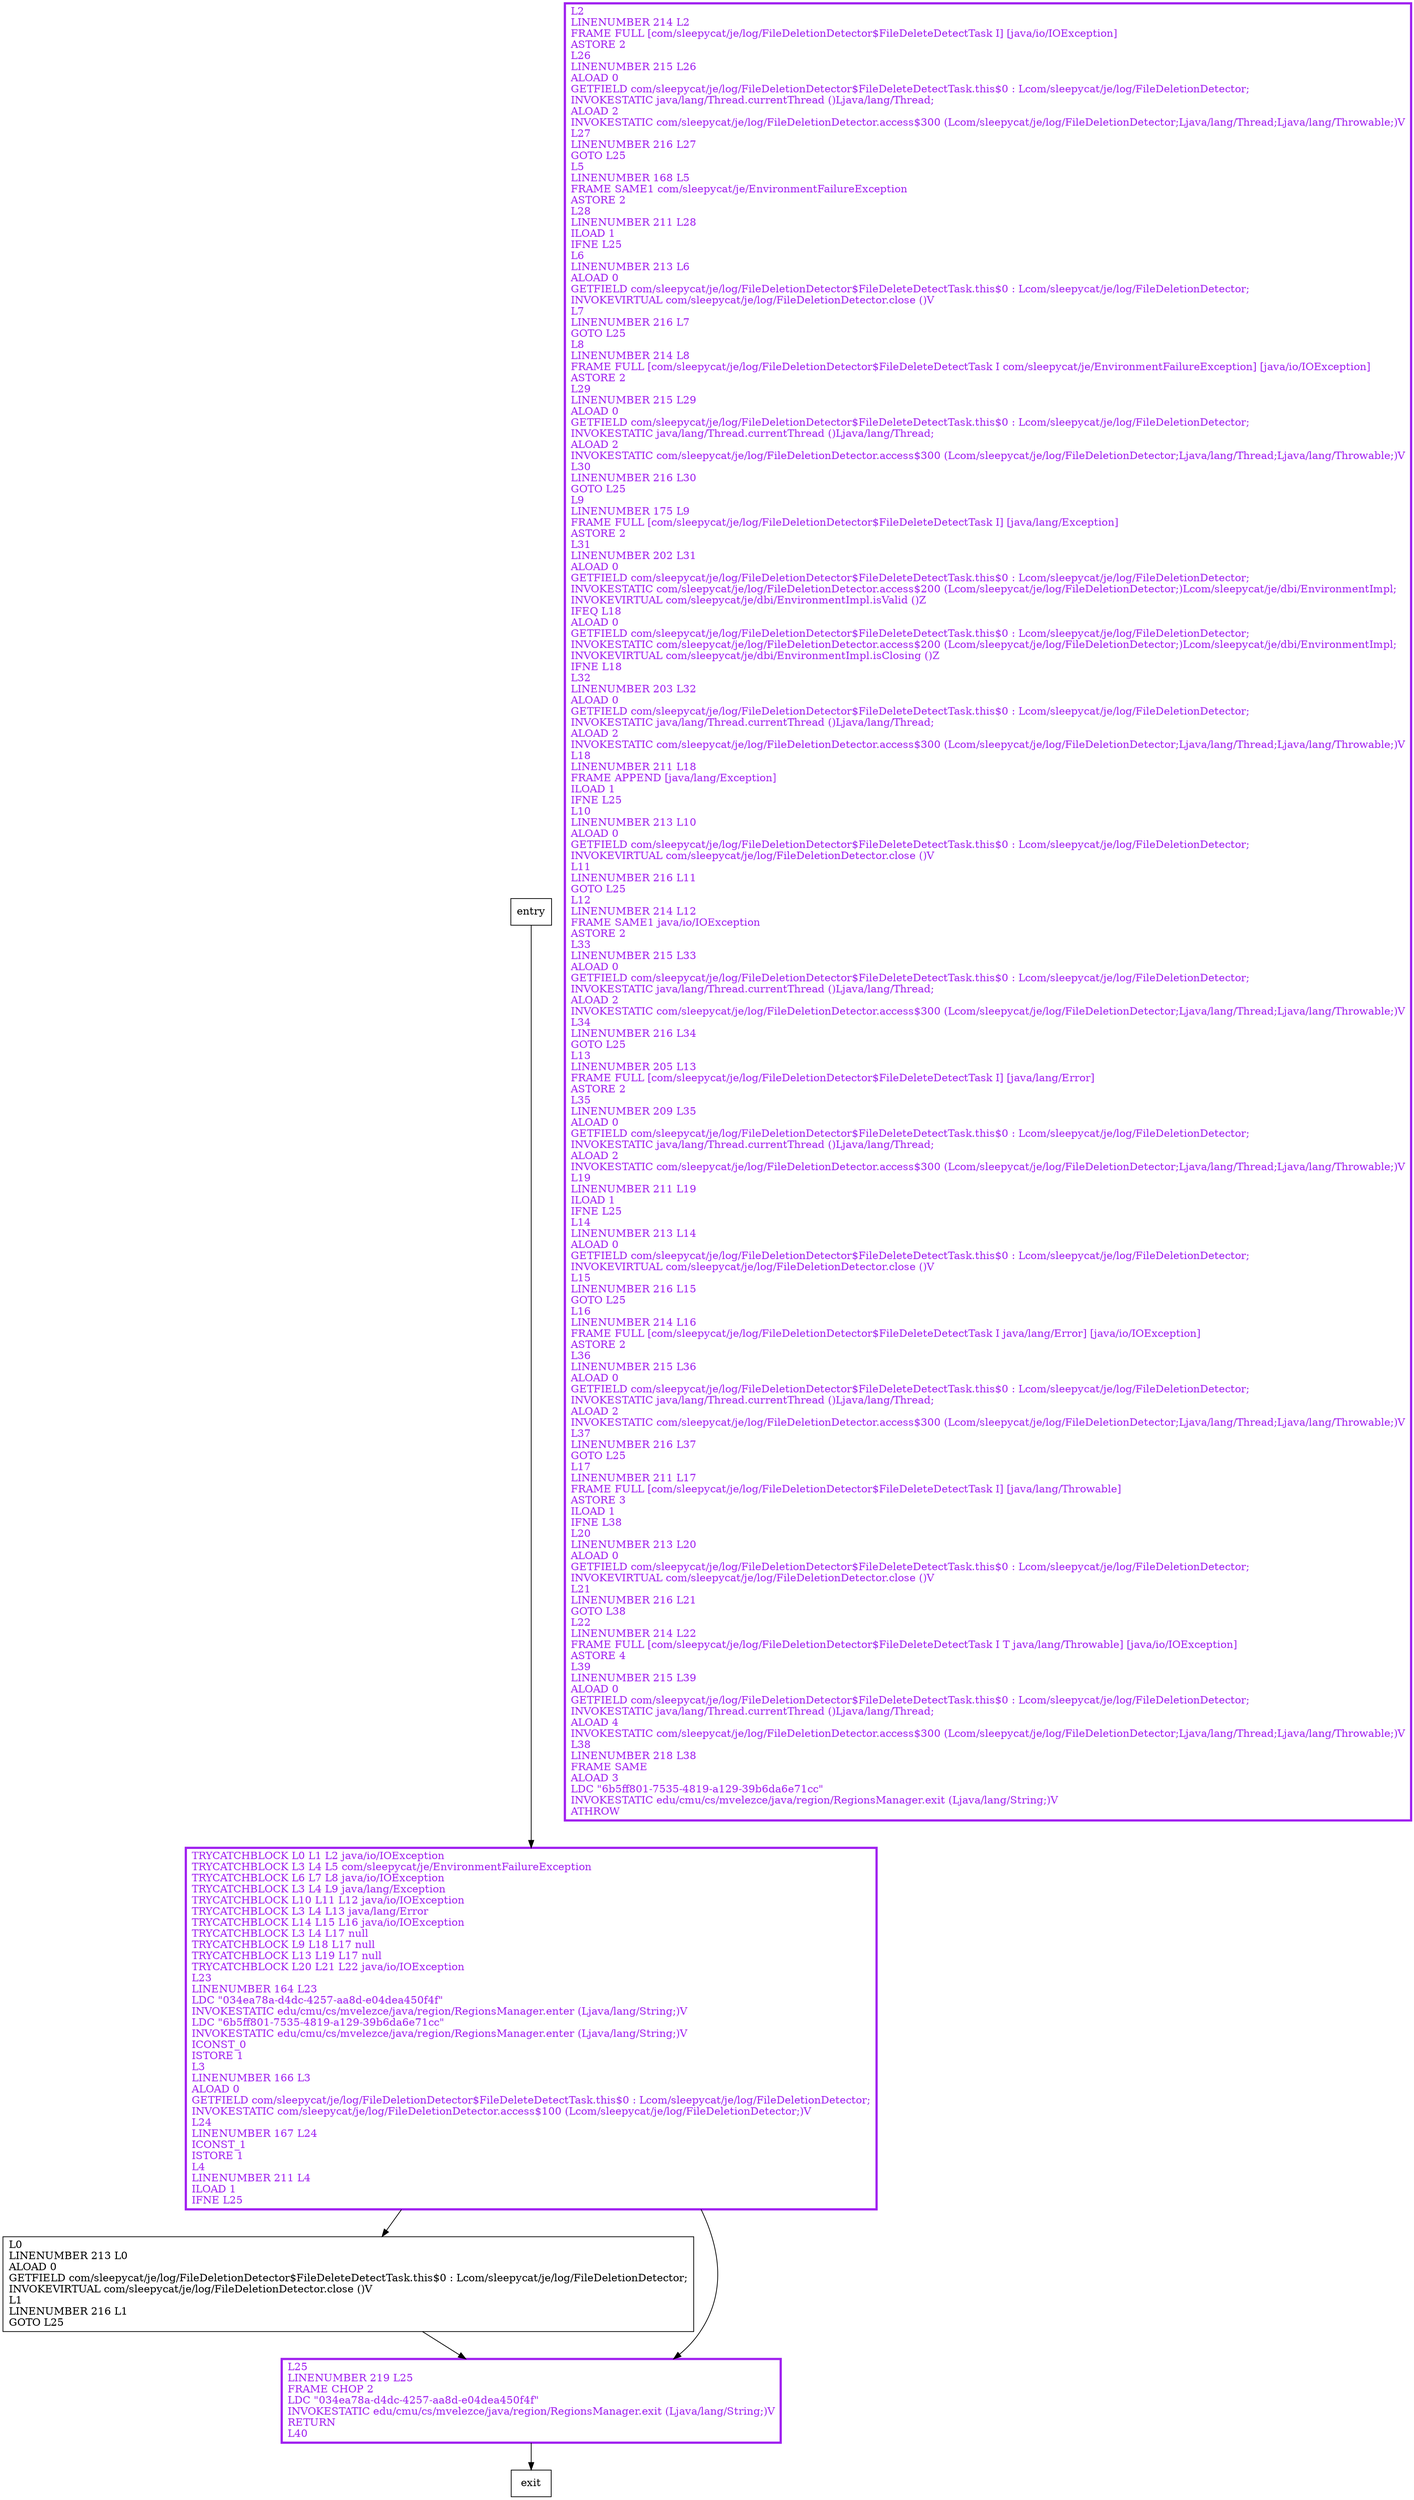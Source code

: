 digraph run {
node [shape=record];
1296211981 [label="L0\lLINENUMBER 213 L0\lALOAD 0\lGETFIELD com/sleepycat/je/log/FileDeletionDetector$FileDeleteDetectTask.this$0 : Lcom/sleepycat/je/log/FileDeletionDetector;\lINVOKEVIRTUAL com/sleepycat/je/log/FileDeletionDetector.close ()V\lL1\lLINENUMBER 216 L1\lGOTO L25\l"];
1548474663 [label="L2\lLINENUMBER 214 L2\lFRAME FULL [com/sleepycat/je/log/FileDeletionDetector$FileDeleteDetectTask I] [java/io/IOException]\lASTORE 2\lL26\lLINENUMBER 215 L26\lALOAD 0\lGETFIELD com/sleepycat/je/log/FileDeletionDetector$FileDeleteDetectTask.this$0 : Lcom/sleepycat/je/log/FileDeletionDetector;\lINVOKESTATIC java/lang/Thread.currentThread ()Ljava/lang/Thread;\lALOAD 2\lINVOKESTATIC com/sleepycat/je/log/FileDeletionDetector.access$300 (Lcom/sleepycat/je/log/FileDeletionDetector;Ljava/lang/Thread;Ljava/lang/Throwable;)V\lL27\lLINENUMBER 216 L27\lGOTO L25\lL5\lLINENUMBER 168 L5\lFRAME SAME1 com/sleepycat/je/EnvironmentFailureException\lASTORE 2\lL28\lLINENUMBER 211 L28\lILOAD 1\lIFNE L25\lL6\lLINENUMBER 213 L6\lALOAD 0\lGETFIELD com/sleepycat/je/log/FileDeletionDetector$FileDeleteDetectTask.this$0 : Lcom/sleepycat/je/log/FileDeletionDetector;\lINVOKEVIRTUAL com/sleepycat/je/log/FileDeletionDetector.close ()V\lL7\lLINENUMBER 216 L7\lGOTO L25\lL8\lLINENUMBER 214 L8\lFRAME FULL [com/sleepycat/je/log/FileDeletionDetector$FileDeleteDetectTask I com/sleepycat/je/EnvironmentFailureException] [java/io/IOException]\lASTORE 2\lL29\lLINENUMBER 215 L29\lALOAD 0\lGETFIELD com/sleepycat/je/log/FileDeletionDetector$FileDeleteDetectTask.this$0 : Lcom/sleepycat/je/log/FileDeletionDetector;\lINVOKESTATIC java/lang/Thread.currentThread ()Ljava/lang/Thread;\lALOAD 2\lINVOKESTATIC com/sleepycat/je/log/FileDeletionDetector.access$300 (Lcom/sleepycat/je/log/FileDeletionDetector;Ljava/lang/Thread;Ljava/lang/Throwable;)V\lL30\lLINENUMBER 216 L30\lGOTO L25\lL9\lLINENUMBER 175 L9\lFRAME FULL [com/sleepycat/je/log/FileDeletionDetector$FileDeleteDetectTask I] [java/lang/Exception]\lASTORE 2\lL31\lLINENUMBER 202 L31\lALOAD 0\lGETFIELD com/sleepycat/je/log/FileDeletionDetector$FileDeleteDetectTask.this$0 : Lcom/sleepycat/je/log/FileDeletionDetector;\lINVOKESTATIC com/sleepycat/je/log/FileDeletionDetector.access$200 (Lcom/sleepycat/je/log/FileDeletionDetector;)Lcom/sleepycat/je/dbi/EnvironmentImpl;\lINVOKEVIRTUAL com/sleepycat/je/dbi/EnvironmentImpl.isValid ()Z\lIFEQ L18\lALOAD 0\lGETFIELD com/sleepycat/je/log/FileDeletionDetector$FileDeleteDetectTask.this$0 : Lcom/sleepycat/je/log/FileDeletionDetector;\lINVOKESTATIC com/sleepycat/je/log/FileDeletionDetector.access$200 (Lcom/sleepycat/je/log/FileDeletionDetector;)Lcom/sleepycat/je/dbi/EnvironmentImpl;\lINVOKEVIRTUAL com/sleepycat/je/dbi/EnvironmentImpl.isClosing ()Z\lIFNE L18\lL32\lLINENUMBER 203 L32\lALOAD 0\lGETFIELD com/sleepycat/je/log/FileDeletionDetector$FileDeleteDetectTask.this$0 : Lcom/sleepycat/je/log/FileDeletionDetector;\lINVOKESTATIC java/lang/Thread.currentThread ()Ljava/lang/Thread;\lALOAD 2\lINVOKESTATIC com/sleepycat/je/log/FileDeletionDetector.access$300 (Lcom/sleepycat/je/log/FileDeletionDetector;Ljava/lang/Thread;Ljava/lang/Throwable;)V\lL18\lLINENUMBER 211 L18\lFRAME APPEND [java/lang/Exception]\lILOAD 1\lIFNE L25\lL10\lLINENUMBER 213 L10\lALOAD 0\lGETFIELD com/sleepycat/je/log/FileDeletionDetector$FileDeleteDetectTask.this$0 : Lcom/sleepycat/je/log/FileDeletionDetector;\lINVOKEVIRTUAL com/sleepycat/je/log/FileDeletionDetector.close ()V\lL11\lLINENUMBER 216 L11\lGOTO L25\lL12\lLINENUMBER 214 L12\lFRAME SAME1 java/io/IOException\lASTORE 2\lL33\lLINENUMBER 215 L33\lALOAD 0\lGETFIELD com/sleepycat/je/log/FileDeletionDetector$FileDeleteDetectTask.this$0 : Lcom/sleepycat/je/log/FileDeletionDetector;\lINVOKESTATIC java/lang/Thread.currentThread ()Ljava/lang/Thread;\lALOAD 2\lINVOKESTATIC com/sleepycat/je/log/FileDeletionDetector.access$300 (Lcom/sleepycat/je/log/FileDeletionDetector;Ljava/lang/Thread;Ljava/lang/Throwable;)V\lL34\lLINENUMBER 216 L34\lGOTO L25\lL13\lLINENUMBER 205 L13\lFRAME FULL [com/sleepycat/je/log/FileDeletionDetector$FileDeleteDetectTask I] [java/lang/Error]\lASTORE 2\lL35\lLINENUMBER 209 L35\lALOAD 0\lGETFIELD com/sleepycat/je/log/FileDeletionDetector$FileDeleteDetectTask.this$0 : Lcom/sleepycat/je/log/FileDeletionDetector;\lINVOKESTATIC java/lang/Thread.currentThread ()Ljava/lang/Thread;\lALOAD 2\lINVOKESTATIC com/sleepycat/je/log/FileDeletionDetector.access$300 (Lcom/sleepycat/je/log/FileDeletionDetector;Ljava/lang/Thread;Ljava/lang/Throwable;)V\lL19\lLINENUMBER 211 L19\lILOAD 1\lIFNE L25\lL14\lLINENUMBER 213 L14\lALOAD 0\lGETFIELD com/sleepycat/je/log/FileDeletionDetector$FileDeleteDetectTask.this$0 : Lcom/sleepycat/je/log/FileDeletionDetector;\lINVOKEVIRTUAL com/sleepycat/je/log/FileDeletionDetector.close ()V\lL15\lLINENUMBER 216 L15\lGOTO L25\lL16\lLINENUMBER 214 L16\lFRAME FULL [com/sleepycat/je/log/FileDeletionDetector$FileDeleteDetectTask I java/lang/Error] [java/io/IOException]\lASTORE 2\lL36\lLINENUMBER 215 L36\lALOAD 0\lGETFIELD com/sleepycat/je/log/FileDeletionDetector$FileDeleteDetectTask.this$0 : Lcom/sleepycat/je/log/FileDeletionDetector;\lINVOKESTATIC java/lang/Thread.currentThread ()Ljava/lang/Thread;\lALOAD 2\lINVOKESTATIC com/sleepycat/je/log/FileDeletionDetector.access$300 (Lcom/sleepycat/je/log/FileDeletionDetector;Ljava/lang/Thread;Ljava/lang/Throwable;)V\lL37\lLINENUMBER 216 L37\lGOTO L25\lL17\lLINENUMBER 211 L17\lFRAME FULL [com/sleepycat/je/log/FileDeletionDetector$FileDeleteDetectTask I] [java/lang/Throwable]\lASTORE 3\lILOAD 1\lIFNE L38\lL20\lLINENUMBER 213 L20\lALOAD 0\lGETFIELD com/sleepycat/je/log/FileDeletionDetector$FileDeleteDetectTask.this$0 : Lcom/sleepycat/je/log/FileDeletionDetector;\lINVOKEVIRTUAL com/sleepycat/je/log/FileDeletionDetector.close ()V\lL21\lLINENUMBER 216 L21\lGOTO L38\lL22\lLINENUMBER 214 L22\lFRAME FULL [com/sleepycat/je/log/FileDeletionDetector$FileDeleteDetectTask I T java/lang/Throwable] [java/io/IOException]\lASTORE 4\lL39\lLINENUMBER 215 L39\lALOAD 0\lGETFIELD com/sleepycat/je/log/FileDeletionDetector$FileDeleteDetectTask.this$0 : Lcom/sleepycat/je/log/FileDeletionDetector;\lINVOKESTATIC java/lang/Thread.currentThread ()Ljava/lang/Thread;\lALOAD 4\lINVOKESTATIC com/sleepycat/je/log/FileDeletionDetector.access$300 (Lcom/sleepycat/je/log/FileDeletionDetector;Ljava/lang/Thread;Ljava/lang/Throwable;)V\lL38\lLINENUMBER 218 L38\lFRAME SAME\lALOAD 3\lLDC \"6b5ff801-7535-4819-a129-39b6da6e71cc\"\lINVOKESTATIC edu/cmu/cs/mvelezce/java/region/RegionsManager.exit (Ljava/lang/String;)V\lATHROW\l"];
111467705 [label="TRYCATCHBLOCK L0 L1 L2 java/io/IOException\lTRYCATCHBLOCK L3 L4 L5 com/sleepycat/je/EnvironmentFailureException\lTRYCATCHBLOCK L6 L7 L8 java/io/IOException\lTRYCATCHBLOCK L3 L4 L9 java/lang/Exception\lTRYCATCHBLOCK L10 L11 L12 java/io/IOException\lTRYCATCHBLOCK L3 L4 L13 java/lang/Error\lTRYCATCHBLOCK L14 L15 L16 java/io/IOException\lTRYCATCHBLOCK L3 L4 L17 null\lTRYCATCHBLOCK L9 L18 L17 null\lTRYCATCHBLOCK L13 L19 L17 null\lTRYCATCHBLOCK L20 L21 L22 java/io/IOException\lL23\lLINENUMBER 164 L23\lLDC \"034ea78a-d4dc-4257-aa8d-e04dea450f4f\"\lINVOKESTATIC edu/cmu/cs/mvelezce/java/region/RegionsManager.enter (Ljava/lang/String;)V\lLDC \"6b5ff801-7535-4819-a129-39b6da6e71cc\"\lINVOKESTATIC edu/cmu/cs/mvelezce/java/region/RegionsManager.enter (Ljava/lang/String;)V\lICONST_0\lISTORE 1\lL3\lLINENUMBER 166 L3\lALOAD 0\lGETFIELD com/sleepycat/je/log/FileDeletionDetector$FileDeleteDetectTask.this$0 : Lcom/sleepycat/je/log/FileDeletionDetector;\lINVOKESTATIC com/sleepycat/je/log/FileDeletionDetector.access$100 (Lcom/sleepycat/je/log/FileDeletionDetector;)V\lL24\lLINENUMBER 167 L24\lICONST_1\lISTORE 1\lL4\lLINENUMBER 211 L4\lILOAD 1\lIFNE L25\l"];
569779555 [label="L25\lLINENUMBER 219 L25\lFRAME CHOP 2\lLDC \"034ea78a-d4dc-4257-aa8d-e04dea450f4f\"\lINVOKESTATIC edu/cmu/cs/mvelezce/java/region/RegionsManager.exit (Ljava/lang/String;)V\lRETURN\lL40\l"];
entry;
exit;
entry -> 111467705;
1296211981 -> 569779555;
111467705 -> 1296211981;
111467705 -> 569779555;
569779555 -> exit;
1548474663[fontcolor="purple", penwidth=3, color="purple"];
111467705[fontcolor="purple", penwidth=3, color="purple"];
569779555[fontcolor="purple", penwidth=3, color="purple"];
}
